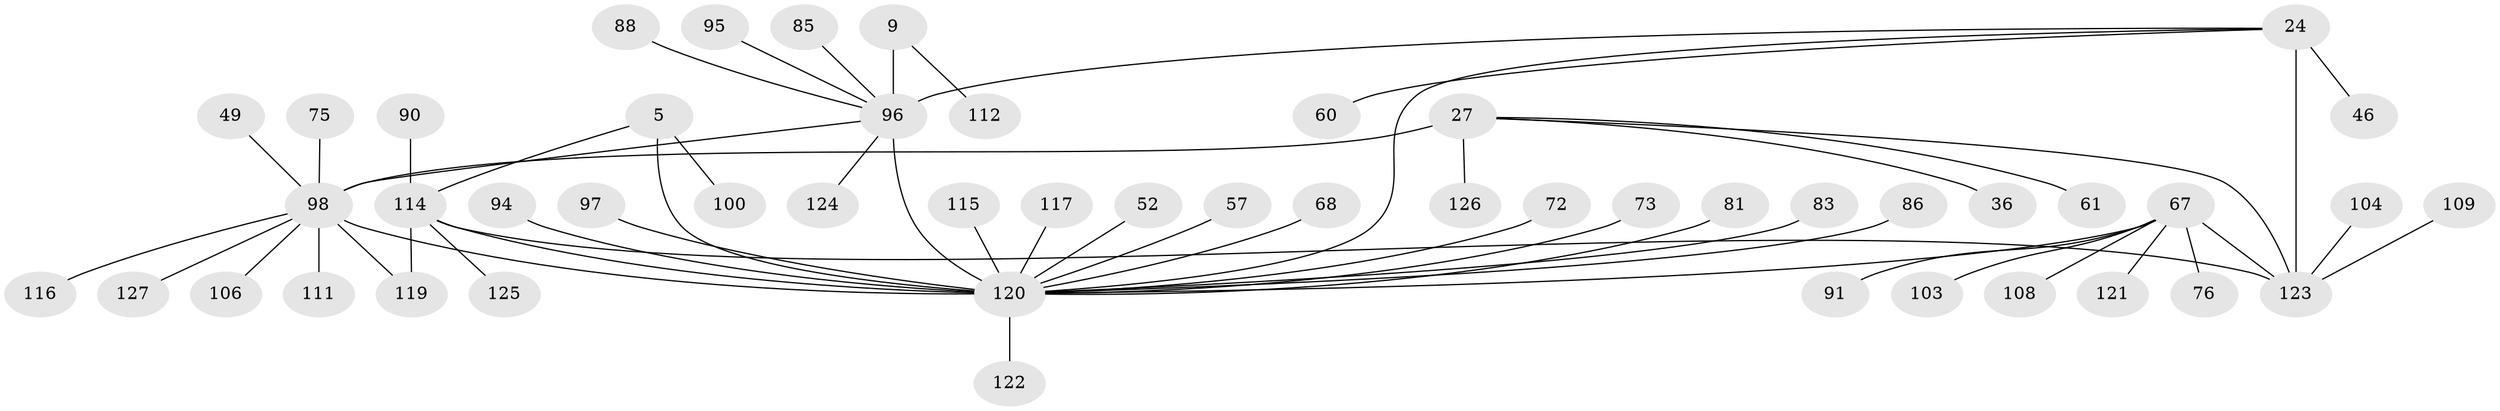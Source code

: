 // original degree distribution, {11: 0.007874015748031496, 5: 0.031496062992125984, 10: 0.023622047244094488, 7: 0.047244094488188976, 6: 0.015748031496062992, 13: 0.007874015748031496, 8: 0.047244094488188976, 9: 0.047244094488188976, 14: 0.007874015748031496, 12: 0.007874015748031496, 1: 0.5590551181102362, 2: 0.1889763779527559, 3: 0.007874015748031496}
// Generated by graph-tools (version 1.1) at 2025/57/03/04/25 21:57:19]
// undirected, 50 vertices, 56 edges
graph export_dot {
graph [start="1"]
  node [color=gray90,style=filled];
  5 [super="+2"];
  9 [super="+8"];
  24 [super="+21"];
  27 [super="+25"];
  36;
  46;
  49;
  52;
  57;
  60;
  61;
  67 [super="+18+63"];
  68 [super="+41"];
  72;
  73 [super="+65"];
  75 [super="+69"];
  76;
  81;
  83;
  85 [super="+58"];
  86;
  88;
  90;
  91 [super="+84"];
  94;
  95;
  96 [super="+66+82"];
  97;
  98 [super="+30"];
  100 [super="+93"];
  103 [super="+70"];
  104 [super="+47"];
  106;
  108;
  109;
  111;
  112;
  114 [super="+56+80"];
  115 [super="+107"];
  116 [super="+102"];
  117 [super="+105"];
  119 [super="+110"];
  120 [super="+74+118+87+33+113+35+37+38"];
  121;
  122;
  123 [super="+99"];
  124 [super="+64"];
  125;
  126;
  127;
  5 -- 100;
  5 -- 120 [weight=4];
  5 -- 114 [weight=4];
  9 -- 112;
  9 -- 96 [weight=8];
  24 -- 46;
  24 -- 60;
  24 -- 120;
  24 -- 123 [weight=8];
  24 -- 96;
  27 -- 36;
  27 -- 61;
  27 -- 126;
  27 -- 98 [weight=8];
  27 -- 123;
  49 -- 98;
  52 -- 120;
  57 -- 120;
  67 -- 103;
  67 -- 108;
  67 -- 76;
  67 -- 120 [weight=9];
  67 -- 121;
  67 -- 91;
  67 -- 123;
  68 -- 120;
  72 -- 120;
  73 -- 120;
  75 -- 98;
  81 -- 120;
  83 -- 120;
  85 -- 96;
  86 -- 120;
  88 -- 96;
  90 -- 114;
  94 -- 120;
  95 -- 96;
  96 -- 98;
  96 -- 124;
  96 -- 120 [weight=3];
  97 -- 120;
  98 -- 106;
  98 -- 111;
  98 -- 116;
  98 -- 119;
  98 -- 120 [weight=4];
  98 -- 127;
  104 -- 123;
  109 -- 123;
  114 -- 119;
  114 -- 120 [weight=5];
  114 -- 125;
  114 -- 123;
  115 -- 120;
  117 -- 120;
  120 -- 122;
}
